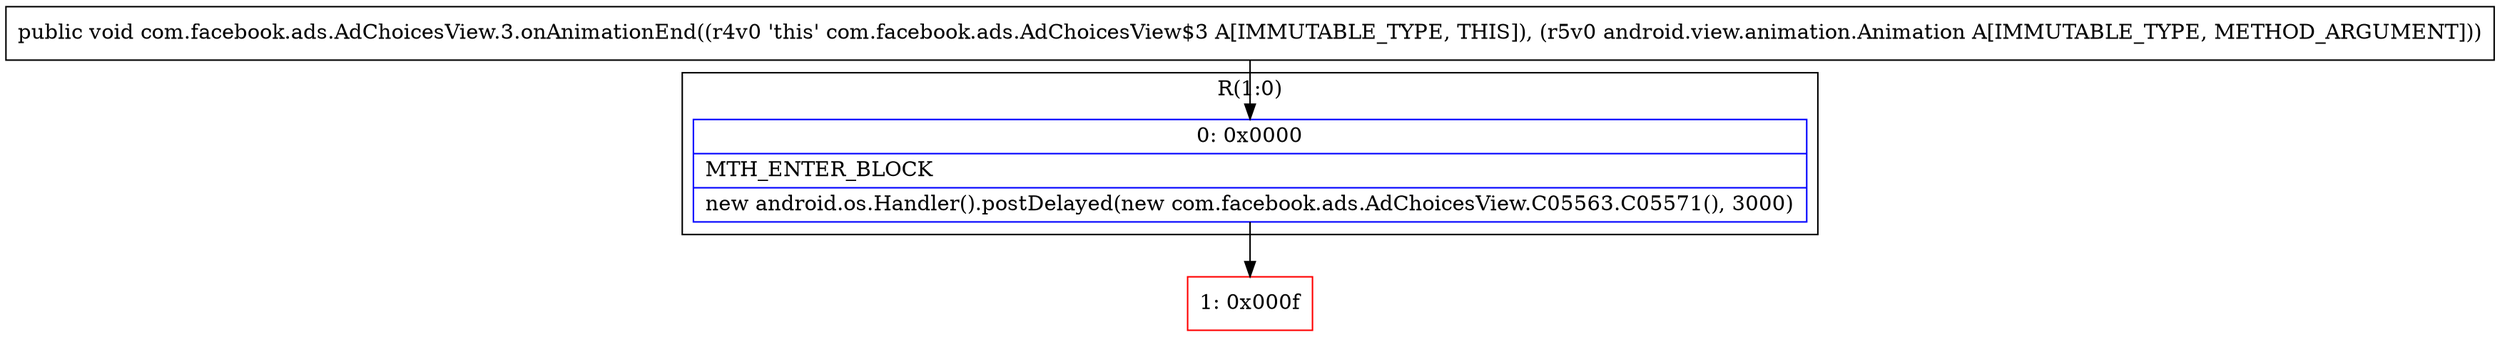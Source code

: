 digraph "CFG forcom.facebook.ads.AdChoicesView.3.onAnimationEnd(Landroid\/view\/animation\/Animation;)V" {
subgraph cluster_Region_644749646 {
label = "R(1:0)";
node [shape=record,color=blue];
Node_0 [shape=record,label="{0\:\ 0x0000|MTH_ENTER_BLOCK\l|new android.os.Handler().postDelayed(new com.facebook.ads.AdChoicesView.C05563.C05571(), 3000)\l}"];
}
Node_1 [shape=record,color=red,label="{1\:\ 0x000f}"];
MethodNode[shape=record,label="{public void com.facebook.ads.AdChoicesView.3.onAnimationEnd((r4v0 'this' com.facebook.ads.AdChoicesView$3 A[IMMUTABLE_TYPE, THIS]), (r5v0 android.view.animation.Animation A[IMMUTABLE_TYPE, METHOD_ARGUMENT])) }"];
MethodNode -> Node_0;
Node_0 -> Node_1;
}

